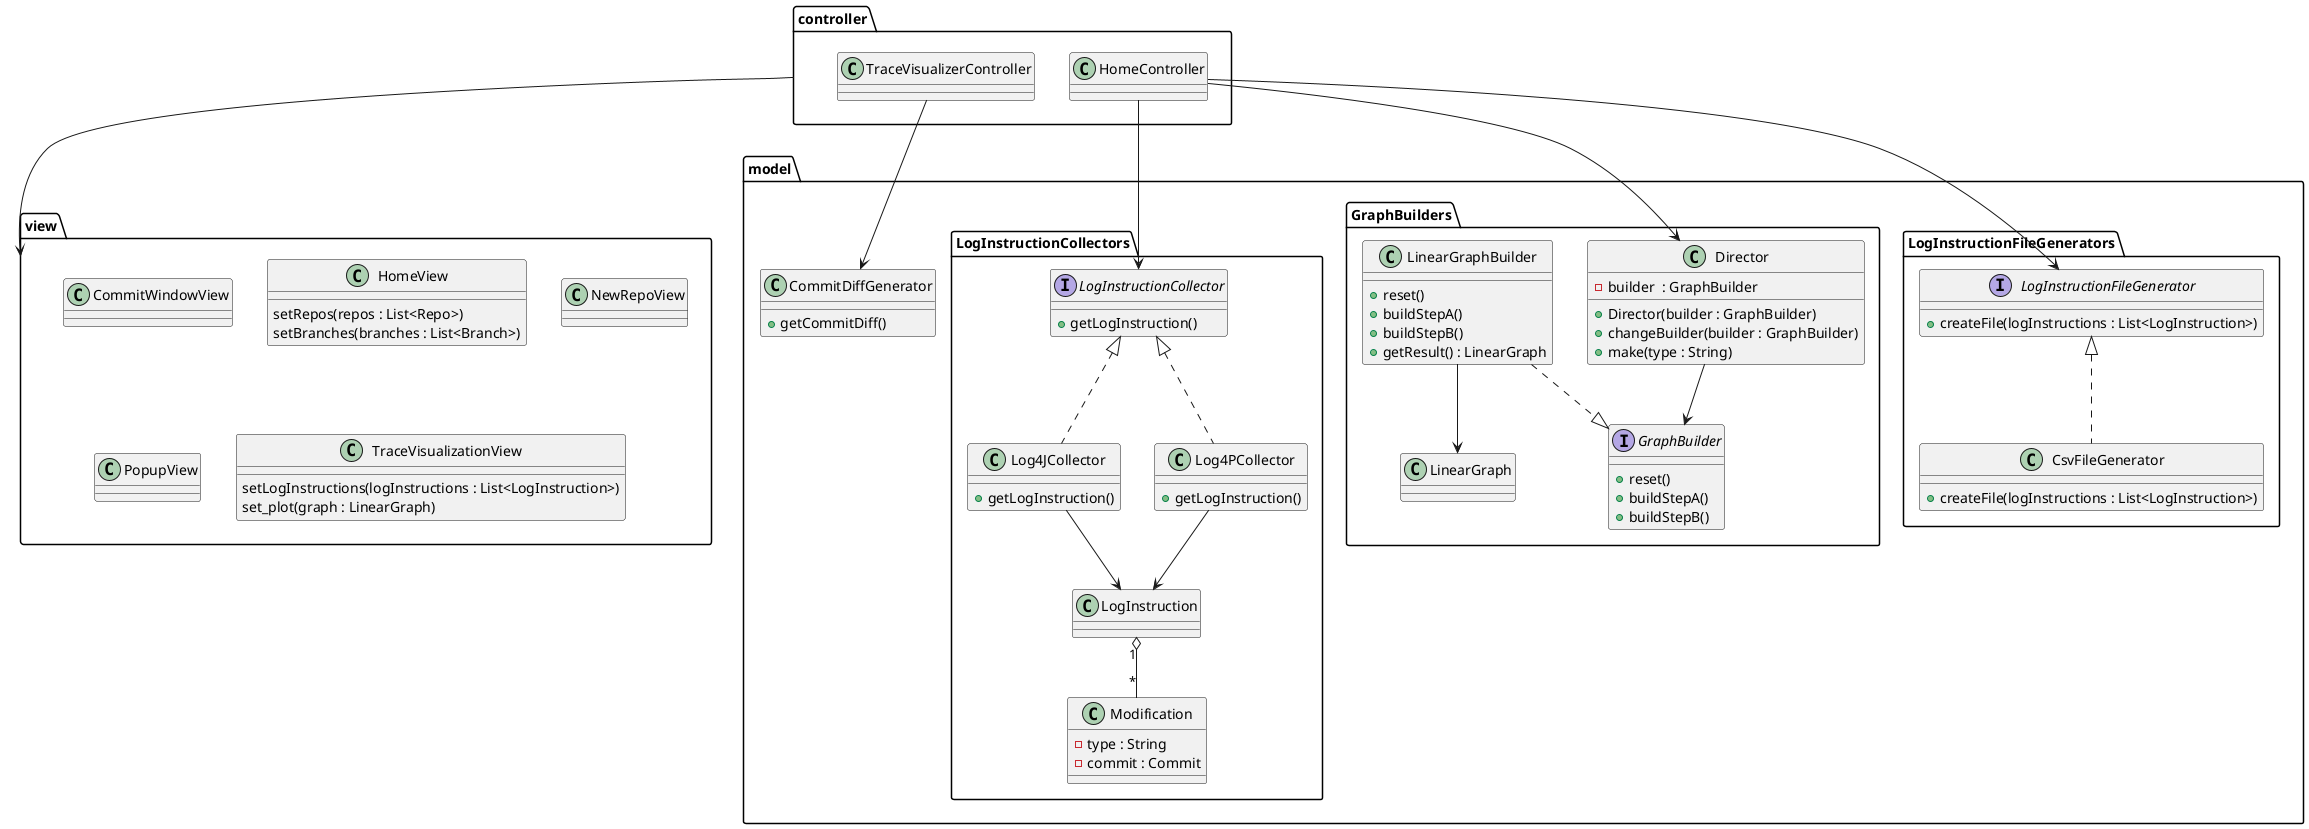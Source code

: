 @startuml class
package controller {
    class HomeController
    class TraceVisualizerController
}

package model {
    class CommitDiffGenerator{
        + getCommitDiff()
    }

    package LogInstructionFileGenerators{
        interface LogInstructionFileGenerator{
            + createFile(logInstructions : List<LogInstruction>)
        }

        class CsvFileGenerator implements LogInstructionFileGenerator{
            + createFile(logInstructions : List<LogInstruction>)
        }
    }

    package GraphBuilders{
        class Director {
            - builder  : GraphBuilder
            + Director(builder : GraphBuilder)
            + changeBuilder(builder : GraphBuilder)
            + make(type : String)
        }
        interface GraphBuilder{
            + reset()
            + buildStepA()
            + buildStepB()
        }
        class LinearGraphBuilder{
            + reset()
            + buildStepA()
            + buildStepB()
            + getResult() : LinearGraph
        }
        class LinearGraph
    }

    package LogInstructionCollectors{
        interface LogInstructionCollector{
            + getLogInstruction()
        }

        class Log4JCollector implements LogInstructionCollector{
            + getLogInstruction()
        }

        class Log4PCollector implements LogInstructionCollector{
            + getLogInstruction()
        }
        class LogInstruction
        class Modification {
            - type : String
            - commit : Commit
        }
    }
}

HomeController --> LogInstructionCollector
HomeController --> LogInstructionFileGenerator 
TraceVisualizerController --> CommitDiffGenerator

package view {
    class CommitWindowView
    class HomeView {
        setRepos(repos : List<Repo>)
        setBranches(branches : List<Branch>)
    }
    class NewRepoView
    class PopupView
    class TraceVisualizationView {
        setLogInstructions(logInstructions : List<LogInstruction>)
        set_plot(graph : LinearGraph)
    }

}

controller --> view



LogInstruction "1" o-- "*"Modification
Log4JCollector --> LogInstruction
Log4PCollector --> LogInstruction


HomeController --> Director
Director --> GraphBuilder
LinearGraphBuilder ..|> GraphBuilder
LinearGraphBuilder --> LinearGraph






@enduml